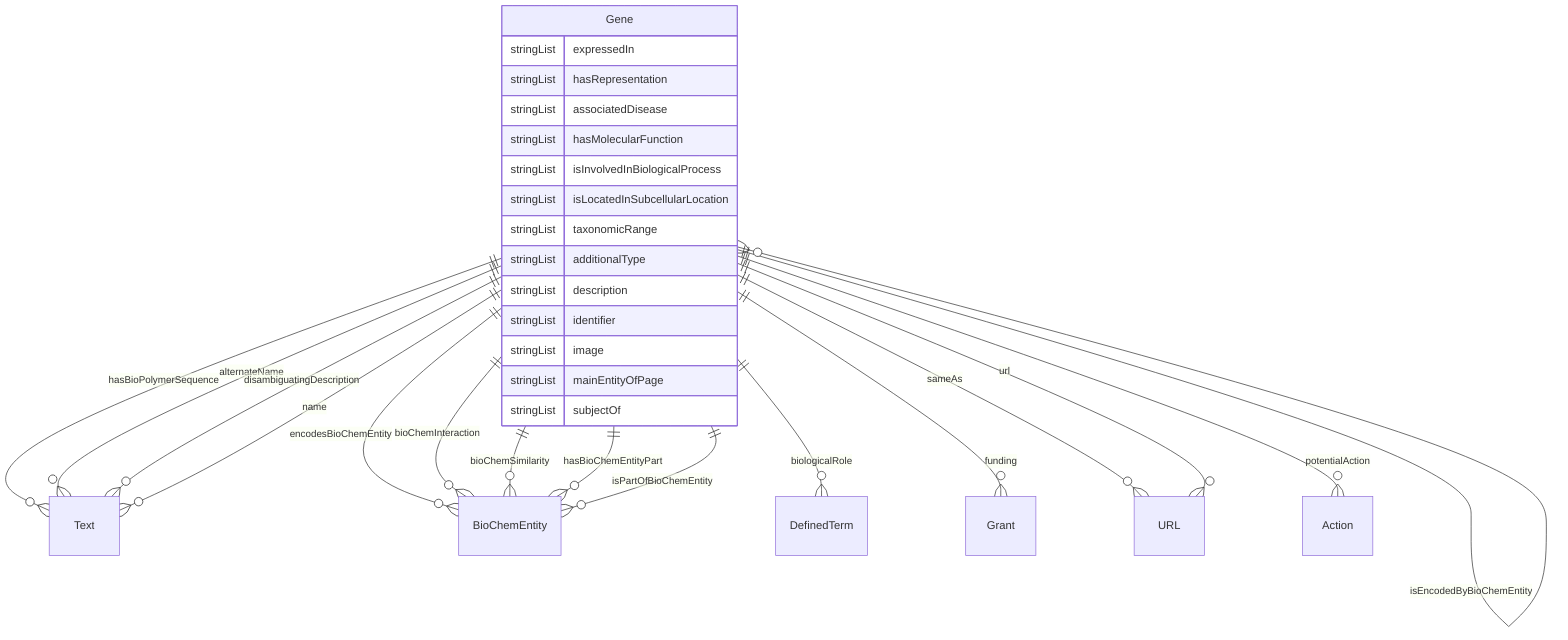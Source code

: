 erDiagram
Gene {
    stringList expressedIn  
    stringList hasRepresentation  
    stringList associatedDisease  
    stringList hasMolecularFunction  
    stringList isInvolvedInBiologicalProcess  
    stringList isLocatedInSubcellularLocation  
    stringList taxonomicRange  
    stringList additionalType  
    stringList description  
    stringList identifier  
    stringList image  
    stringList mainEntityOfPage  
    stringList subjectOf  
}

Gene ||--}o Text : "hasBioPolymerSequence"
Gene ||--}o Gene : "alternativeOf"
Gene ||--}o BioChemEntity : "encodesBioChemEntity"
Gene ||--}o BioChemEntity : "bioChemInteraction"
Gene ||--}o BioChemEntity : "bioChemSimilarity"
Gene ||--}o DefinedTerm : "biologicalRole"
Gene ||--}o Grant : "funding"
Gene ||--}o BioChemEntity : "hasBioChemEntityPart"
Gene ||--}o Gene : "isEncodedByBioChemEntity"
Gene ||--}o BioChemEntity : "isPartOfBioChemEntity"
Gene ||--}o Text : "alternateName"
Gene ||--}o Text : "disambiguatingDescription"
Gene ||--}o Text : "name"
Gene ||--}o URL : "sameAs"
Gene ||--}o Action : "potentialAction"
Gene ||--}o URL : "url"